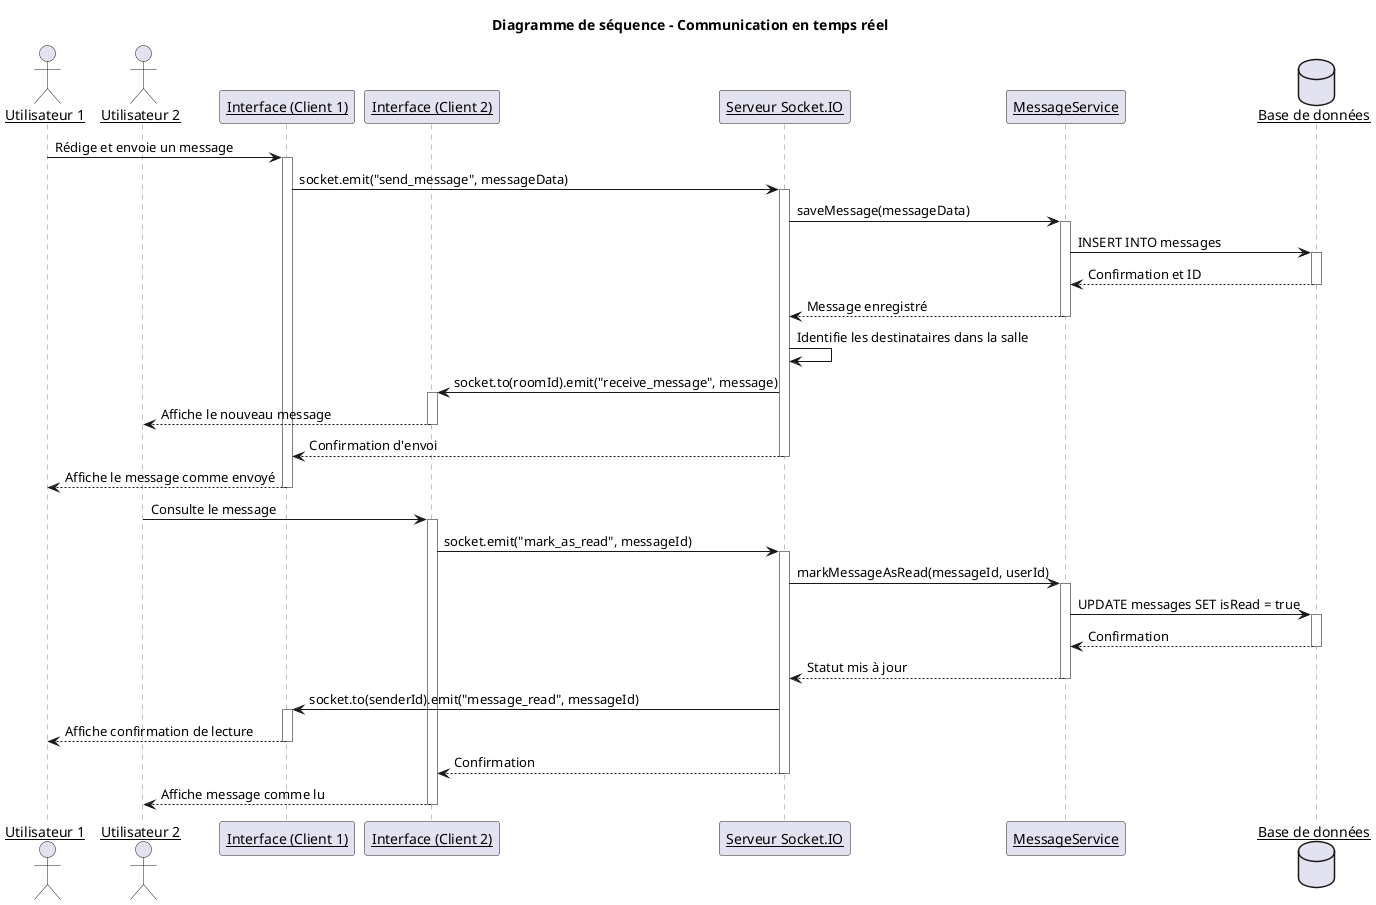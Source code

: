 @startuml chapterIII_uml_sequence_chat
skinparam backgroundColor white
skinparam sequenceParticipant underline
skinparam sequenceArrowThickness 1
skinparam sequenceLifeLineBorderColor gray
skinparam sequenceGroupBorderThickness 1

title Diagramme de séquence - Communication en temps réel

actor "Utilisateur 1" as User1
actor "Utilisateur 2" as User2
participant "Interface (Client 1)" as UI1
participant "Interface (Client 2)" as UI2
participant "Serveur Socket.IO" as Socket
participant "MessageService" as Service
database "Base de données" as DB

User1 -> UI1: Rédige et envoie un message
activate UI1

UI1 -> Socket: socket.emit("send_message", messageData)
activate Socket

Socket -> Service: saveMessage(messageData)
activate Service

Service -> DB: INSERT INTO messages
activate DB
DB --> Service: Confirmation et ID
deactivate DB

Service --> Socket: Message enregistré
deactivate Service

Socket -> Socket: Identifie les destinataires dans la salle
Socket -> UI2: socket.to(roomId).emit("receive_message", message)
activate UI2

UI2 --> User2: Affiche le nouveau message
deactivate UI2

Socket --> UI1: Confirmation d'envoi
deactivate Socket

UI1 --> User1: Affiche le message comme envoyé
deactivate UI1

User2 -> UI2: Consulte le message
activate UI2
UI2 -> Socket: socket.emit("mark_as_read", messageId)
activate Socket
Socket -> Service: markMessageAsRead(messageId, userId)
activate Service
Service -> DB: UPDATE messages SET isRead = true
activate DB
DB --> Service: Confirmation
deactivate DB
Service --> Socket: Statut mis à jour
deactivate Service
Socket -> UI1: socket.to(senderId).emit("message_read", messageId)
activate UI1
UI1 --> User1: Affiche confirmation de lecture
deactivate UI1
Socket --> UI2: Confirmation
deactivate Socket
UI2 --> User2: Affiche message comme lu
deactivate UI2

@enduml 